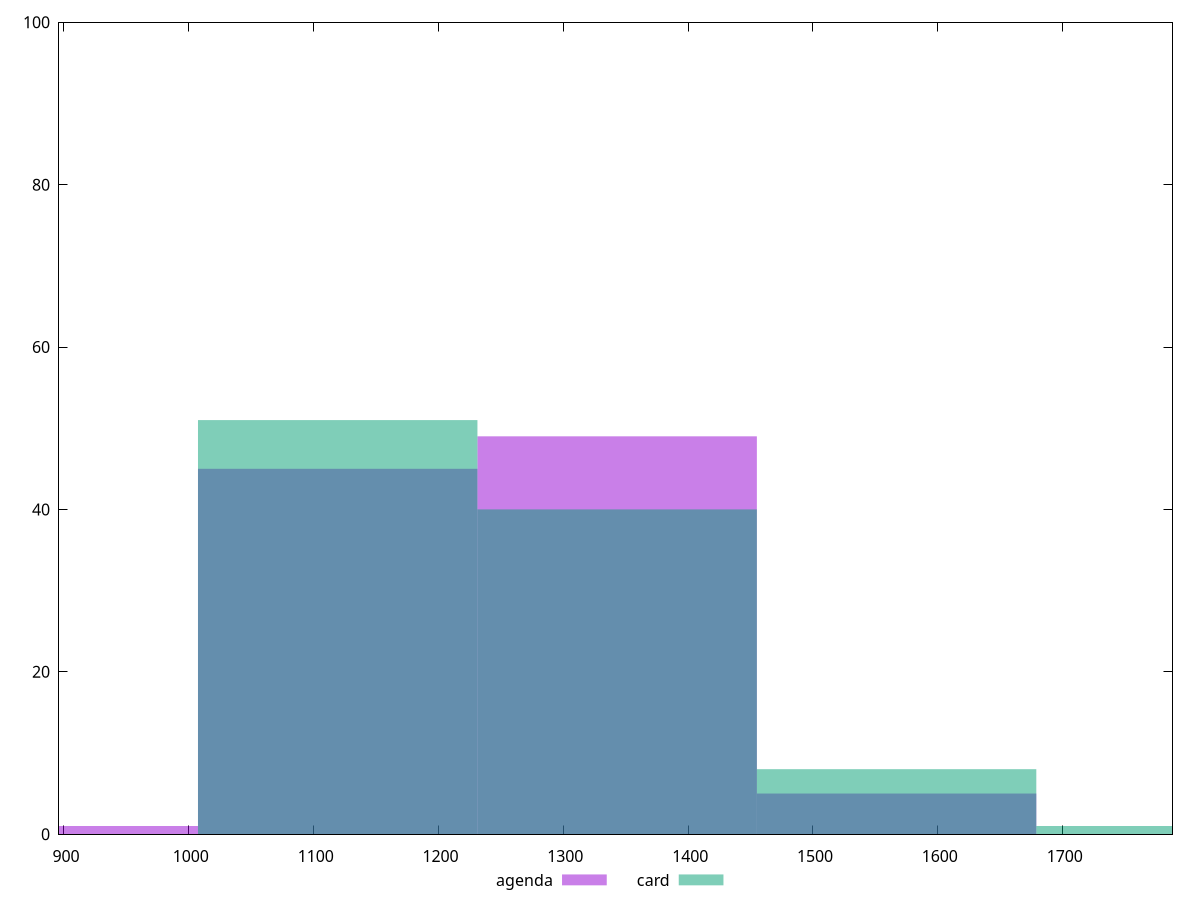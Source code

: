 reset

$agenda <<EOF
1566.9750828232031 5
1119.2679163022879 45
1343.1214995627456 49
895.4143330418303 1
EOF

$card <<EOF
1343.1214995627456 40
1566.9750828232031 8
1119.2679163022879 51
1790.8286660836607 1
EOF

set key outside below
set boxwidth 223.85358326045758
set xrange [896:1788]
set yrange [0:100]
set trange [0:100]
set style fill transparent solid 0.5 noborder
set terminal svg size 640, 500 enhanced background rgb 'white'
set output "reports/report_00028_2021-02-24T12-49-42.674Z/uses-rel-preload/comparison/histogram/1_vs_2.svg"

plot $agenda title "agenda" with boxes, \
     $card title "card" with boxes

reset
